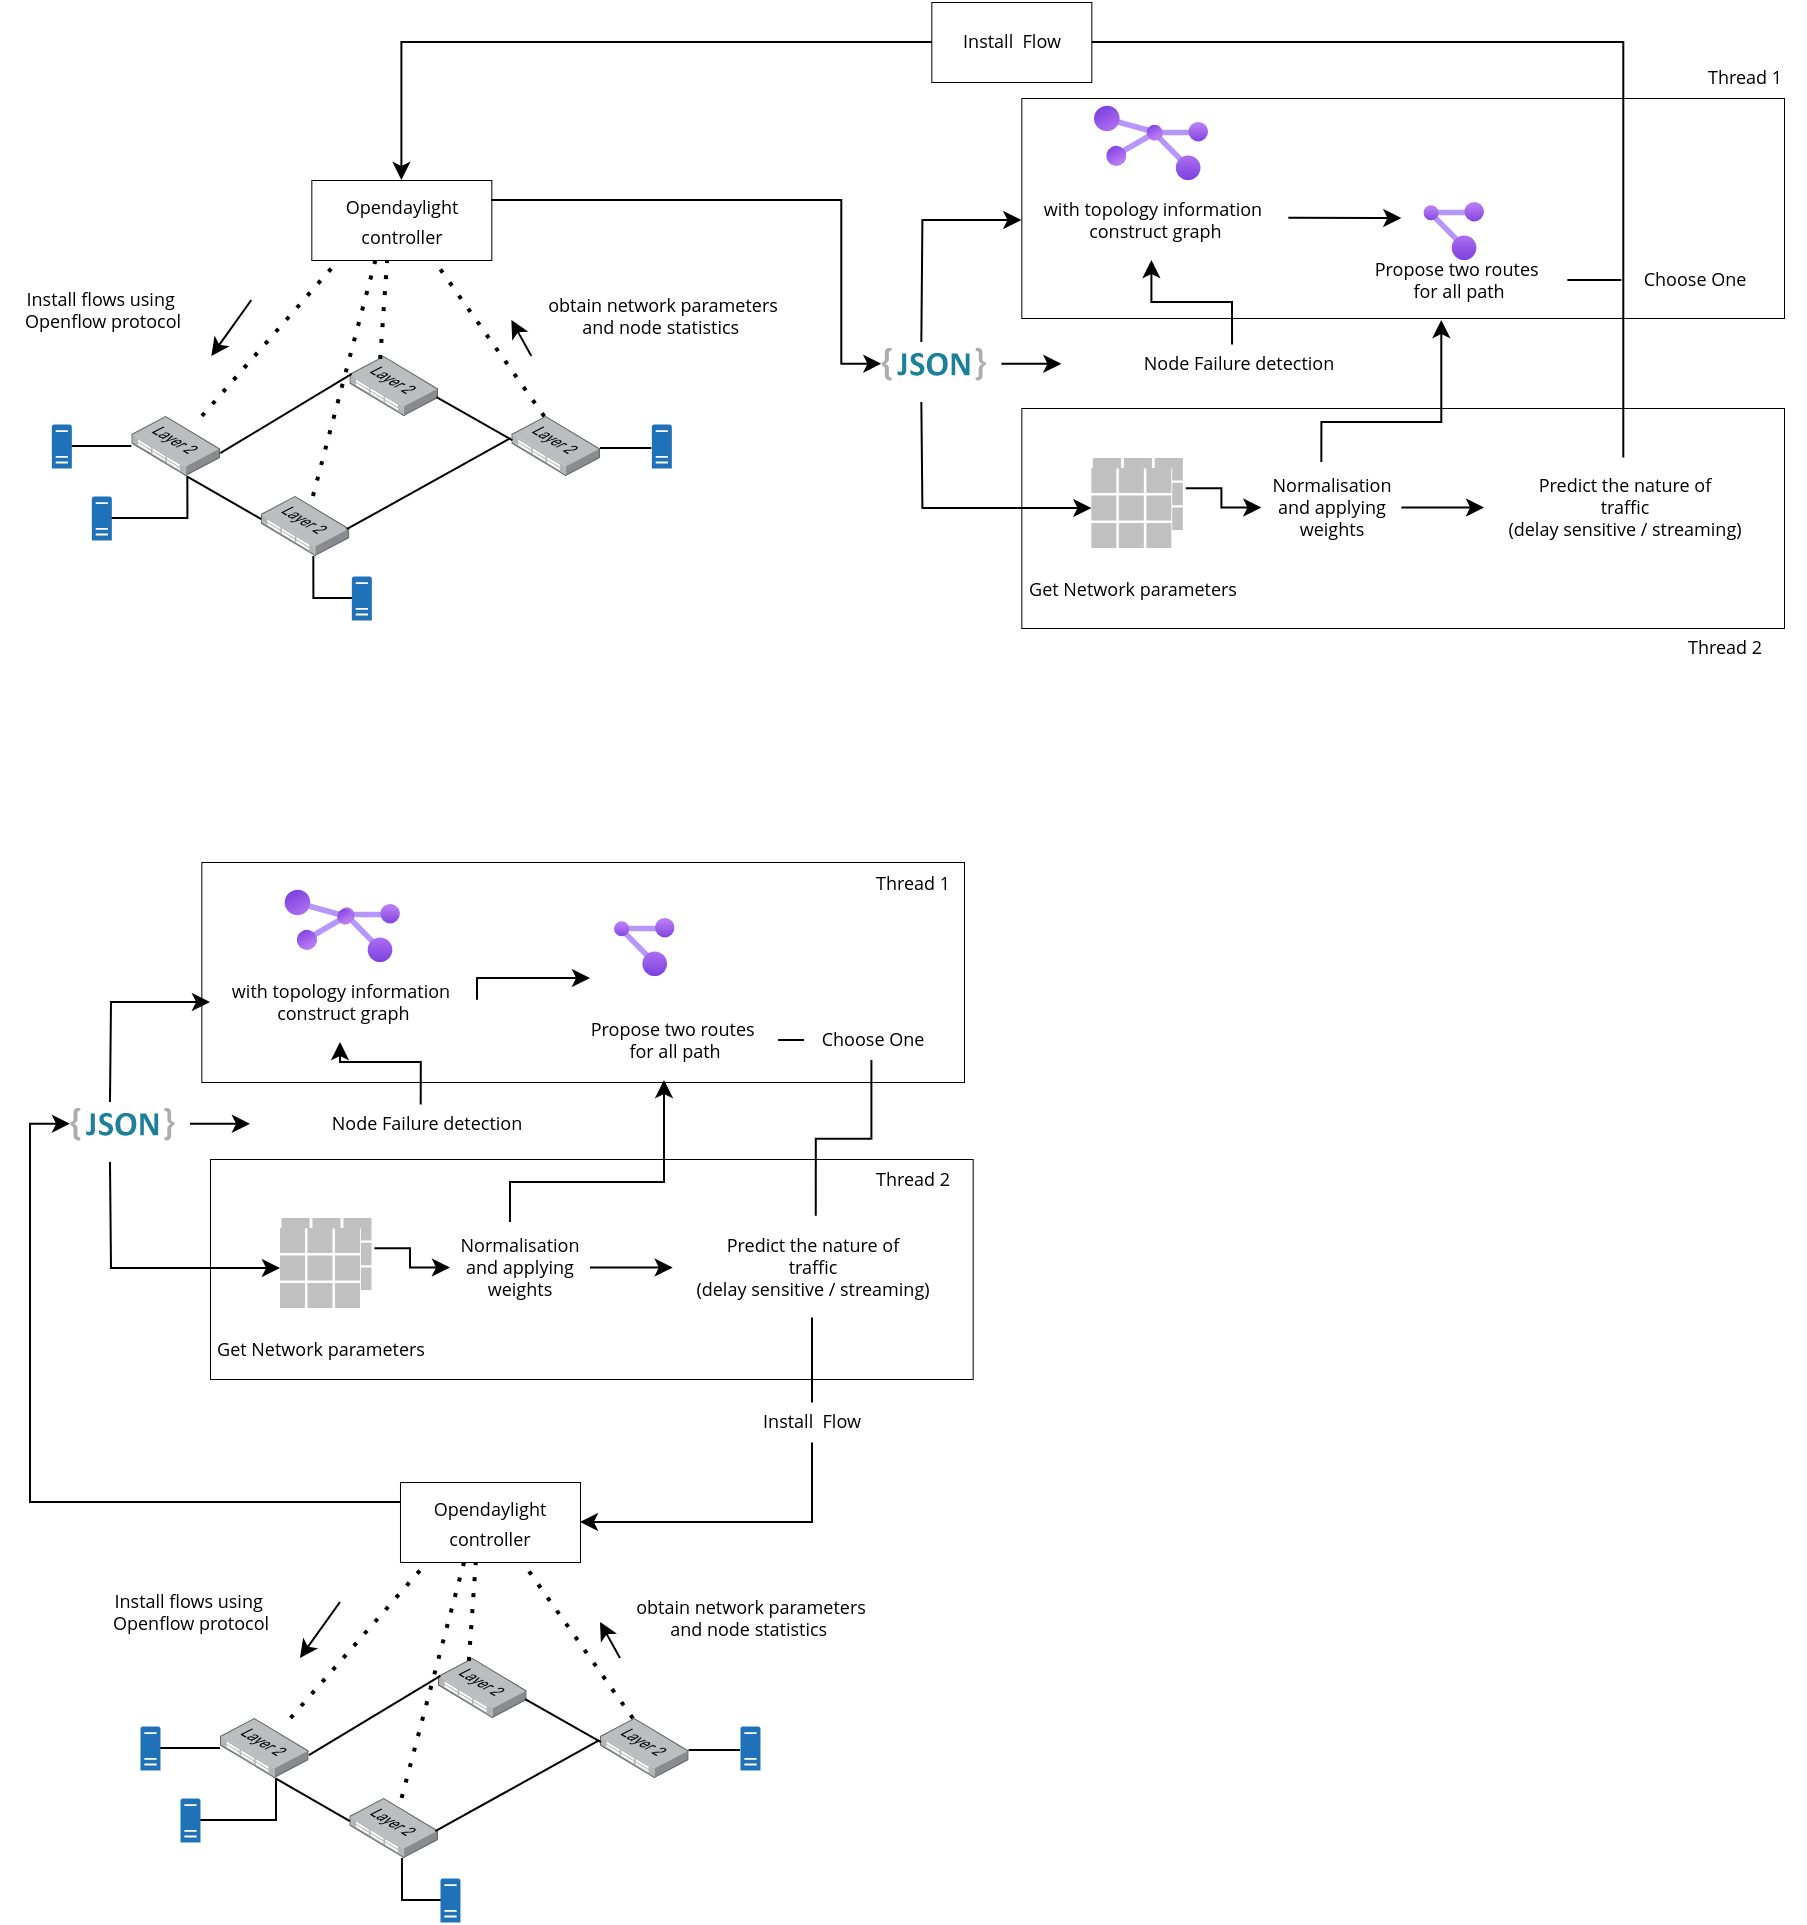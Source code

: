 <mxfile version="20.3.3" type="device"><diagram id="fnuOspvjq258Jy6ozRrI" name="Page-1"><mxGraphModel dx="1301" dy="752" grid="1" gridSize="10" guides="1" tooltips="1" connect="1" arrows="1" fold="1" page="1" pageScale="1" pageWidth="827" pageHeight="1169" math="0" shadow="0"><root><mxCell id="0"/><mxCell id="1" parent="0"/><mxCell id="ks6HToKKnFCB2hVX8qRb-148" value="" style="rounded=0;whiteSpace=wrap;html=1;strokeWidth=0.5;fontFamily=Open Sans;fontSource=https%3A%2F%2Ffonts.googleapis.com%2Fcss%3Ffamily%3DOpen%2BSans;fontSize=9;fillColor=default;" vertex="1" parent="1"><mxGeometry x="272.99" y="718.5" width="381.33" height="110" as="geometry"/></mxCell><mxCell id="ks6HToKKnFCB2hVX8qRb-149" value="" style="rounded=0;whiteSpace=wrap;html=1;strokeWidth=0.5;fontFamily=Open Sans;fontSource=https%3A%2F%2Ffonts.googleapis.com%2Fcss%3Ffamily%3DOpen%2BSans;fontSize=9;fillColor=default;" vertex="1" parent="1"><mxGeometry x="268.67" y="570" width="381.33" height="110" as="geometry"/></mxCell><mxCell id="ks6HToKKnFCB2hVX8qRb-150" value="Thread 1" style="text;html=1;resizable=0;autosize=1;align=center;verticalAlign=middle;points=[];fillColor=none;strokeColor=none;rounded=0;strokeWidth=0.5;fontFamily=Open Sans;fontSource=https%3A%2F%2Ffonts.googleapis.com%2Fcss%3Ffamily%3DOpen%2BSans;fontSize=9;" vertex="1" parent="1"><mxGeometry x="594.32" y="571" width="60" height="20" as="geometry"/></mxCell><mxCell id="ks6HToKKnFCB2hVX8qRb-151" value="Thread 2" style="text;html=1;resizable=0;autosize=1;align=center;verticalAlign=middle;points=[];fillColor=none;strokeColor=none;rounded=0;strokeWidth=0.5;fontFamily=Open Sans;fontSource=https%3A%2F%2Ffonts.googleapis.com%2Fcss%3Ffamily%3DOpen%2BSans;fontSize=9;" vertex="1" parent="1"><mxGeometry x="594.32" y="718.5" width="60" height="20" as="geometry"/></mxCell><mxCell id="ks6HToKKnFCB2hVX8qRb-145" value="" style="rounded=0;whiteSpace=wrap;html=1;strokeWidth=0.5;fontFamily=Open Sans;fontSource=https%3A%2F%2Ffonts.googleapis.com%2Fcss%3Ffamily%3DOpen%2BSans;fontSize=9;fillColor=default;" vertex="1" parent="1"><mxGeometry x="678.67" y="343" width="381.33" height="110" as="geometry"/></mxCell><mxCell id="ks6HToKKnFCB2hVX8qRb-144" value="" style="rounded=0;whiteSpace=wrap;html=1;strokeWidth=0.5;fontFamily=Open Sans;fontSource=https%3A%2F%2Ffonts.googleapis.com%2Fcss%3Ffamily%3DOpen%2BSans;fontSize=9;fillColor=default;" vertex="1" parent="1"><mxGeometry x="678.67" y="188" width="381.33" height="110" as="geometry"/></mxCell><mxCell id="ks6HToKKnFCB2hVX8qRb-47" style="edgeStyle=orthogonalEdgeStyle;rounded=0;orthogonalLoop=1;jettySize=auto;html=1;fontFamily=Open Sans;fontSource=https%3A%2F%2Ffonts.googleapis.com%2Fcss%3Ffamily%3DOpen%2BSans;fontSize=9;endArrow=none;endFill=0;startArrow=classic;startFill=1;entryX=1.032;entryY=0.419;entryDx=0;entryDy=0;entryPerimeter=0;" edge="1" parent="1" source="ks6HToKKnFCB2hVX8qRb-33" target="ks6HToKKnFCB2hVX8qRb-44"><mxGeometry relative="1" as="geometry"><mxPoint x="825.47" y="352.5" as="sourcePoint"/><mxPoint x="765.47" y="382.5" as="targetPoint"/></mxGeometry></mxCell><mxCell id="ks6HToKKnFCB2hVX8qRb-44" value="" style="html=1;verticalLabelPosition=bottom;labelBackgroundColor=#ffffff;verticalAlign=top;shadow=0;dashed=0;strokeWidth=1;shape=mxgraph.ios7ui.iconGrid;fillColor=#c0c0c0;gridSize=3,3;fontFamily=Open Sans;fontSource=https%3A%2F%2Ffonts.googleapis.com%2Fcss%3Ffamily%3DOpen%2BSans;fontSize=9;" vertex="1" parent="1"><mxGeometry x="714.43" y="368" width="45.01" height="36" as="geometry"/></mxCell><mxCell id="ks6HToKKnFCB2hVX8qRb-45" value="" style="rounded=0;whiteSpace=wrap;html=1;strokeWidth=0.5;fontFamily=Open Sans;fontSource=https%3A%2F%2Ffonts.googleapis.com%2Fcss%3Ffamily%3DOpen%2BSans;fontSize=9;fillColor=default;strokeColor=none;" vertex="1" parent="1"><mxGeometry x="713.67" y="373" width="40.2" height="41" as="geometry"/></mxCell><mxCell id="ks6HToKKnFCB2hVX8qRb-1" value="" style="points=[];aspect=fixed;html=1;align=center;shadow=0;dashed=0;image;image=img/lib/allied_telesis/switch/Switch_48_port_L2.svg;" vertex="1" parent="1"><mxGeometry x="233.67" y="347" width="44.32" height="30" as="geometry"/></mxCell><mxCell id="ks6HToKKnFCB2hVX8qRb-2" value="" style="points=[];aspect=fixed;html=1;align=center;shadow=0;dashed=0;image;image=img/lib/allied_telesis/switch/Switch_48_port_L2.svg;" vertex="1" parent="1"><mxGeometry x="298.35" y="387" width="44.32" height="30" as="geometry"/></mxCell><mxCell id="ks6HToKKnFCB2hVX8qRb-3" value="" style="points=[];aspect=fixed;html=1;align=center;shadow=0;dashed=0;image;image=img/lib/allied_telesis/switch/Switch_48_port_L2.svg;" vertex="1" parent="1"><mxGeometry x="423.67" y="347" width="44.32" height="30" as="geometry"/></mxCell><mxCell id="ks6HToKKnFCB2hVX8qRb-4" value="" style="points=[];aspect=fixed;html=1;align=center;shadow=0;dashed=0;image;image=img/lib/allied_telesis/switch/Switch_48_port_L2.svg;" vertex="1" parent="1"><mxGeometry x="342.67" y="317" width="44.32" height="30" as="geometry"/></mxCell><mxCell id="ks6HToKKnFCB2hVX8qRb-6" value="" style="endArrow=none;html=1;rounded=0;exitX=0.627;exitY=1.006;exitDx=0;exitDy=0;exitPerimeter=0;entryX=0.006;entryY=0.385;entryDx=0;entryDy=0;entryPerimeter=0;" edge="1" parent="1" source="ks6HToKKnFCB2hVX8qRb-1" target="ks6HToKKnFCB2hVX8qRb-2"><mxGeometry width="50" height="50" relative="1" as="geometry"><mxPoint x="343.67" y="367" as="sourcePoint"/><mxPoint x="393.67" y="317" as="targetPoint"/></mxGeometry></mxCell><mxCell id="ks6HToKKnFCB2hVX8qRb-7" value="" style="endArrow=none;html=1;rounded=0;exitX=0.97;exitY=0.554;exitDx=0;exitDy=0;exitPerimeter=0;entryX=-0.007;entryY=0.368;entryDx=0;entryDy=0;entryPerimeter=0;" edge="1" parent="1" source="ks6HToKKnFCB2hVX8qRb-2" target="ks6HToKKnFCB2hVX8qRb-3"><mxGeometry width="50" height="50" relative="1" as="geometry"><mxPoint x="263.67" y="377" as="sourcePoint"/><mxPoint x="313.67" y="327" as="targetPoint"/></mxGeometry></mxCell><mxCell id="ks6HToKKnFCB2hVX8qRb-8" value="" style="endArrow=none;html=1;rounded=0;exitX=1.003;exitY=0.62;exitDx=0;exitDy=0;exitPerimeter=0;entryX=0.027;entryY=0.298;entryDx=0;entryDy=0;entryPerimeter=0;" edge="1" parent="1" source="ks6HToKKnFCB2hVX8qRb-1" target="ks6HToKKnFCB2hVX8qRb-4"><mxGeometry width="50" height="50" relative="1" as="geometry"><mxPoint x="263.67" y="377" as="sourcePoint"/><mxPoint x="313.67" y="327" as="targetPoint"/></mxGeometry></mxCell><mxCell id="ks6HToKKnFCB2hVX8qRb-9" value="" style="endArrow=none;html=1;rounded=0;exitX=0.983;exitY=0.687;exitDx=0;exitDy=0;exitPerimeter=0;entryX=0.011;entryY=0.404;entryDx=0;entryDy=0;entryPerimeter=0;" edge="1" parent="1" source="ks6HToKKnFCB2hVX8qRb-4" target="ks6HToKKnFCB2hVX8qRb-3"><mxGeometry width="50" height="50" relative="1" as="geometry"><mxPoint x="223.67" y="377" as="sourcePoint"/><mxPoint x="273.67" y="327" as="targetPoint"/></mxGeometry></mxCell><mxCell id="ks6HToKKnFCB2hVX8qRb-10" value="" style="endArrow=none;dashed=1;html=1;dashPattern=1 3;strokeWidth=2;rounded=0;" edge="1" parent="1" source="ks6HToKKnFCB2hVX8qRb-1"><mxGeometry width="50" height="50" relative="1" as="geometry"><mxPoint x="163.67" y="269" as="sourcePoint"/><mxPoint x="363.67" y="239" as="targetPoint"/></mxGeometry></mxCell><mxCell id="ks6HToKKnFCB2hVX8qRb-11" value="" style="endArrow=none;dashed=1;html=1;dashPattern=1 3;strokeWidth=2;rounded=0;" edge="1" parent="1" source="ks6HToKKnFCB2hVX8qRb-2"><mxGeometry width="50" height="50" relative="1" as="geometry"><mxPoint x="163.67" y="269" as="sourcePoint"/><mxPoint x="363.67" y="239" as="targetPoint"/></mxGeometry></mxCell><mxCell id="ks6HToKKnFCB2hVX8qRb-12" value="" style="endArrow=none;dashed=1;html=1;dashPattern=1 3;strokeWidth=2;rounded=0;exitX=0.348;exitY=0.049;exitDx=0;exitDy=0;exitPerimeter=0;" edge="1" parent="1" source="ks6HToKKnFCB2hVX8qRb-4"><mxGeometry width="50" height="50" relative="1" as="geometry"><mxPoint x="163.67" y="269" as="sourcePoint"/><mxPoint x="363.67" y="239" as="targetPoint"/></mxGeometry></mxCell><mxCell id="ks6HToKKnFCB2hVX8qRb-13" value="" style="endArrow=none;dashed=1;html=1;dashPattern=1 3;strokeWidth=2;rounded=0;exitX=0.372;exitY=0.007;exitDx=0;exitDy=0;exitPerimeter=0;" edge="1" parent="1" source="ks6HToKKnFCB2hVX8qRb-3"><mxGeometry width="50" height="50" relative="1" as="geometry"><mxPoint x="163.67" y="269" as="sourcePoint"/><mxPoint x="363.67" y="239" as="targetPoint"/></mxGeometry></mxCell><mxCell id="ks6HToKKnFCB2hVX8qRb-79" style="edgeStyle=orthogonalEdgeStyle;rounded=0;orthogonalLoop=1;jettySize=auto;html=1;fontFamily=Open Sans;fontSource=https%3A%2F%2Ffonts.googleapis.com%2Fcss%3Ffamily%3DOpen%2BSans;fontSize=9;startArrow=classic;startFill=1;endArrow=none;endFill=0;" edge="1" parent="1" source="ks6HToKKnFCB2hVX8qRb-15" target="ks6HToKKnFCB2hVX8qRb-63"><mxGeometry relative="1" as="geometry"><Array as="points"><mxPoint x="368.67" y="160"/><mxPoint x="979.67" y="160"/></Array></mxGeometry></mxCell><mxCell id="ks6HToKKnFCB2hVX8qRb-15" value="&lt;font style=&quot;font-size: 9px;&quot; data-font-src=&quot;https://fonts.googleapis.com/css?family=Open+Sans&quot; face=&quot;Open Sans&quot;&gt;Opendaylight controller&lt;/font&gt;" style="rounded=0;whiteSpace=wrap;html=1;strokeWidth=0.5;" vertex="1" parent="1"><mxGeometry x="323.67" y="229" width="90" height="40" as="geometry"/></mxCell><mxCell id="ks6HToKKnFCB2hVX8qRb-16" value="" style="endArrow=classic;html=1;rounded=0;fontFamily=Open Sans;fontSource=https%3A%2F%2Ffonts.googleapis.com%2Fcss%3Ffamily%3DOpen%2BSans;fontSize=9;" edge="1" parent="1"><mxGeometry width="50" height="50" relative="1" as="geometry"><mxPoint x="293.67" y="289" as="sourcePoint"/><mxPoint x="273.67" y="317" as="targetPoint"/></mxGeometry></mxCell><mxCell id="ks6HToKKnFCB2hVX8qRb-23" style="edgeStyle=orthogonalEdgeStyle;rounded=0;orthogonalLoop=1;jettySize=auto;html=1;fontFamily=Open Sans;fontSource=https%3A%2F%2Ffonts.googleapis.com%2Fcss%3Ffamily%3DOpen%2BSans;fontSize=9;endArrow=none;endFill=0;" edge="1" parent="1" source="ks6HToKKnFCB2hVX8qRb-19" target="ks6HToKKnFCB2hVX8qRb-1"><mxGeometry relative="1" as="geometry"/></mxCell><mxCell id="ks6HToKKnFCB2hVX8qRb-19" value="" style="sketch=0;pointerEvents=1;shadow=0;dashed=0;html=1;strokeColor=none;labelPosition=center;verticalLabelPosition=bottom;verticalAlign=top;outlineConnect=0;align=center;shape=mxgraph.office.servers.physical_host;fillColor=#2072B8;strokeWidth=0.5;fontFamily=Open Sans;fontSource=https%3A%2F%2Ffonts.googleapis.com%2Fcss%3Ffamily%3DOpen%2BSans;fontSize=9;" vertex="1" parent="1"><mxGeometry x="193.67" y="351" width="10" height="22" as="geometry"/></mxCell><mxCell id="ks6HToKKnFCB2hVX8qRb-24" style="edgeStyle=orthogonalEdgeStyle;rounded=0;orthogonalLoop=1;jettySize=auto;html=1;fontFamily=Open Sans;fontSource=https%3A%2F%2Ffonts.googleapis.com%2Fcss%3Ffamily%3DOpen%2BSans;fontSize=9;endArrow=none;endFill=0;" edge="1" parent="1"><mxGeometry relative="1" as="geometry"><mxPoint x="221.67" y="398" as="sourcePoint"/><mxPoint x="261.67" y="377" as="targetPoint"/><Array as="points"><mxPoint x="261.67" y="398"/></Array></mxGeometry></mxCell><mxCell id="ks6HToKKnFCB2hVX8qRb-20" value="" style="sketch=0;pointerEvents=1;shadow=0;dashed=0;html=1;strokeColor=none;labelPosition=center;verticalLabelPosition=bottom;verticalAlign=top;outlineConnect=0;align=center;shape=mxgraph.office.servers.physical_host;fillColor=#2072B8;strokeWidth=0.5;fontFamily=Open Sans;fontSource=https%3A%2F%2Ffonts.googleapis.com%2Fcss%3Ffamily%3DOpen%2BSans;fontSize=9;" vertex="1" parent="1"><mxGeometry x="213.67" y="387" width="10" height="22" as="geometry"/></mxCell><mxCell id="ks6HToKKnFCB2hVX8qRb-26" style="edgeStyle=orthogonalEdgeStyle;rounded=0;orthogonalLoop=1;jettySize=auto;html=1;entryX=0.571;entryY=1;entryDx=0;entryDy=0;entryPerimeter=0;fontFamily=Open Sans;fontSource=https%3A%2F%2Ffonts.googleapis.com%2Fcss%3Ffamily%3DOpen%2BSans;fontSize=9;endArrow=none;endFill=0;" edge="1" parent="1"><mxGeometry relative="1" as="geometry"><mxPoint x="344.67" y="438" as="sourcePoint"/><mxPoint x="324.657" y="417" as="targetPoint"/></mxGeometry></mxCell><mxCell id="ks6HToKKnFCB2hVX8qRb-21" value="" style="sketch=0;pointerEvents=1;shadow=0;dashed=0;html=1;strokeColor=none;labelPosition=center;verticalLabelPosition=bottom;verticalAlign=top;outlineConnect=0;align=center;shape=mxgraph.office.servers.physical_host;fillColor=#2072B8;strokeWidth=0.5;fontFamily=Open Sans;fontSource=https%3A%2F%2Ffonts.googleapis.com%2Fcss%3Ffamily%3DOpen%2BSans;fontSize=9;" vertex="1" parent="1"><mxGeometry x="343.67" y="427" width="10" height="22" as="geometry"/></mxCell><mxCell id="ks6HToKKnFCB2hVX8qRb-27" style="edgeStyle=orthogonalEdgeStyle;rounded=0;orthogonalLoop=1;jettySize=auto;html=1;fontFamily=Open Sans;fontSource=https%3A%2F%2Ffonts.googleapis.com%2Fcss%3Ffamily%3DOpen%2BSans;fontSize=9;endArrow=none;endFill=0;" edge="1" parent="1"><mxGeometry relative="1" as="geometry"><mxPoint x="493.67" y="363.0" as="sourcePoint"/><mxPoint x="467.99" y="363.0" as="targetPoint"/></mxGeometry></mxCell><mxCell id="ks6HToKKnFCB2hVX8qRb-22" value="" style="sketch=0;pointerEvents=1;shadow=0;dashed=0;html=1;strokeColor=none;labelPosition=center;verticalLabelPosition=bottom;verticalAlign=top;outlineConnect=0;align=center;shape=mxgraph.office.servers.physical_host;fillColor=#2072B8;strokeWidth=0.5;fontFamily=Open Sans;fontSource=https%3A%2F%2Ffonts.googleapis.com%2Fcss%3Ffamily%3DOpen%2BSans;fontSize=9;" vertex="1" parent="1"><mxGeometry x="493.67" y="351" width="10" height="22" as="geometry"/></mxCell><mxCell id="ks6HToKKnFCB2hVX8qRb-28" value="Install flows using&amp;nbsp;&lt;br&gt;Openflow protocol" style="text;html=1;resizable=0;autosize=1;align=center;verticalAlign=middle;points=[];fillColor=none;strokeColor=none;rounded=0;strokeWidth=0.5;fontFamily=Open Sans;fontSource=https%3A%2F%2Ffonts.googleapis.com%2Fcss%3Ffamily%3DOpen%2BSans;fontSize=9;" vertex="1" parent="1"><mxGeometry x="168.67" y="273.5" width="100" height="40" as="geometry"/></mxCell><mxCell id="ks6HToKKnFCB2hVX8qRb-30" value="" style="endArrow=classic;html=1;rounded=0;fontFamily=Open Sans;fontSource=https%3A%2F%2Ffonts.googleapis.com%2Fcss%3Ffamily%3DOpen%2BSans;fontSize=9;entryX=0;entryY=0.55;entryDx=0;entryDy=0;entryPerimeter=0;" edge="1" parent="1"><mxGeometry width="50" height="50" relative="1" as="geometry"><mxPoint x="433.67" y="317" as="sourcePoint"/><mxPoint x="423.67" y="299" as="targetPoint"/></mxGeometry></mxCell><mxCell id="ks6HToKKnFCB2hVX8qRb-31" value="obtain network parameters &lt;br&gt;and node statistics&amp;nbsp;" style="text;html=1;resizable=0;autosize=1;align=center;verticalAlign=middle;points=[];fillColor=none;strokeColor=none;rounded=0;strokeWidth=0.5;fontFamily=Open Sans;fontSource=https%3A%2F%2Ffonts.googleapis.com%2Fcss%3Ffamily%3DOpen%2BSans;fontSize=9;" vertex="1" parent="1"><mxGeometry x="428.67" y="277" width="140" height="40" as="geometry"/></mxCell><mxCell id="ks6HToKKnFCB2hVX8qRb-33" value="Normalisation and applying weights" style="rounded=0;whiteSpace=wrap;html=1;strokeWidth=0.5;fontFamily=Open Sans;fontSource=https%3A%2F%2Ffonts.googleapis.com%2Fcss%3Ffamily%3DOpen%2BSans;fontSize=9;strokeColor=none;" vertex="1" parent="1"><mxGeometry x="798.67" y="383" width="70" height="19.5" as="geometry"/></mxCell><mxCell id="ks6HToKKnFCB2hVX8qRb-81" style="edgeStyle=orthogonalEdgeStyle;rounded=0;orthogonalLoop=1;jettySize=auto;html=1;entryX=1;entryY=0.25;entryDx=0;entryDy=0;fontFamily=Open Sans;fontSource=https%3A%2F%2Ffonts.googleapis.com%2Fcss%3Ffamily%3DOpen%2BSans;fontSize=9;startArrow=classic;startFill=1;endArrow=none;endFill=0;" edge="1" parent="1" source="ks6HToKKnFCB2hVX8qRb-34" target="ks6HToKKnFCB2hVX8qRb-15"><mxGeometry relative="1" as="geometry"><Array as="points"><mxPoint x="588.67" y="321"/><mxPoint x="588.67" y="239"/></Array></mxGeometry></mxCell><mxCell id="ks6HToKKnFCB2hVX8qRb-34" value="" style="dashed=0;outlineConnect=0;html=1;align=center;labelPosition=center;verticalLabelPosition=bottom;verticalAlign=top;shape=mxgraph.weblogos.json_2;strokeWidth=0.5;fontFamily=Open Sans;fontSource=https%3A%2F%2Ffonts.googleapis.com%2Fcss%3Ffamily%3DOpen%2BSans;fontSize=9;" vertex="1" parent="1"><mxGeometry x="608.67" y="312.7" width="52" height="16.3" as="geometry"/></mxCell><mxCell id="ks6HToKKnFCB2hVX8qRb-41" value="" style="aspect=fixed;html=1;points=[];align=center;image;fontSize=12;image=img/lib/azure2/management_governance/Resource_Graph_Explorer.svg;strokeWidth=0.5;fontFamily=Open Sans;fontSource=https%3A%2F%2Ffonts.googleapis.com%2Fcss%3Ffamily%3DOpen%2BSans;" vertex="1" parent="1"><mxGeometry x="741.69" y="200" width="30.36" height="29" as="geometry"/></mxCell><mxCell id="ks6HToKKnFCB2hVX8qRb-56" style="edgeStyle=orthogonalEdgeStyle;rounded=0;orthogonalLoop=1;jettySize=auto;html=1;fontFamily=Open Sans;fontSource=https%3A%2F%2Ffonts.googleapis.com%2Fcss%3Ffamily%3DOpen%2BSans;fontSize=9;startArrow=classic;startFill=1;endArrow=none;endFill=0;" edge="1" parent="1" source="ks6HToKKnFCB2hVX8qRb-42"><mxGeometry relative="1" as="geometry"><mxPoint x="628.67" y="310" as="targetPoint"/></mxGeometry></mxCell><mxCell id="ks6HToKKnFCB2hVX8qRb-42" value="&lt;span style=&quot;&quot;&gt;with topology information&lt;br&gt;&amp;nbsp;construct graph&lt;/span&gt;" style="text;html=1;resizable=0;autosize=1;align=center;verticalAlign=middle;points=[];fillColor=none;strokeColor=none;rounded=0;strokeWidth=0.5;fontFamily=Open Sans;fontSource=https%3A%2F%2Ffonts.googleapis.com%2Fcss%3Ffamily%3DOpen%2BSans;fontSize=9;" vertex="1" parent="1"><mxGeometry x="678.67" y="229" width="130" height="40" as="geometry"/></mxCell><mxCell id="ks6HToKKnFCB2hVX8qRb-59" style="edgeStyle=orthogonalEdgeStyle;rounded=0;orthogonalLoop=1;jettySize=auto;html=1;fontFamily=Open Sans;fontSource=https%3A%2F%2Ffonts.googleapis.com%2Fcss%3Ffamily%3DOpen%2BSans;fontSize=9;startArrow=classic;startFill=1;endArrow=none;endFill=0;" edge="1" parent="1" source="ks6HToKKnFCB2hVX8qRb-43"><mxGeometry relative="1" as="geometry"><mxPoint x="628.67" y="340" as="targetPoint"/></mxGeometry></mxCell><mxCell id="ks6HToKKnFCB2hVX8qRb-43" value="" style="html=1;verticalLabelPosition=bottom;labelBackgroundColor=#ffffff;verticalAlign=top;shadow=0;dashed=0;strokeWidth=1;shape=mxgraph.ios7ui.iconGrid;fillColor=#c0c0c0;gridSize=3,3;fontFamily=Open Sans;fontSource=https%3A%2F%2Ffonts.googleapis.com%2Fcss%3Ffamily%3DOpen%2BSans;fontSize=9;" vertex="1" parent="1"><mxGeometry x="713.67" y="373" width="40" height="40" as="geometry"/></mxCell><mxCell id="ks6HToKKnFCB2hVX8qRb-46" value="Get Network parameters" style="text;html=1;resizable=0;autosize=1;align=center;verticalAlign=middle;points=[];fillColor=none;strokeColor=none;rounded=0;strokeWidth=0.5;fontFamily=Open Sans;fontSource=https%3A%2F%2Ffonts.googleapis.com%2Fcss%3Ffamily%3DOpen%2BSans;fontSize=9;" vertex="1" parent="1"><mxGeometry x="668.67" y="424" width="130" height="20" as="geometry"/></mxCell><mxCell id="ks6HToKKnFCB2hVX8qRb-58" style="edgeStyle=orthogonalEdgeStyle;rounded=0;orthogonalLoop=1;jettySize=auto;html=1;fontFamily=Open Sans;fontSource=https%3A%2F%2Ffonts.googleapis.com%2Fcss%3Ffamily%3DOpen%2BSans;fontSize=9;startArrow=classic;startFill=1;endArrow=none;endFill=0;" edge="1" parent="1" source="ks6HToKKnFCB2hVX8qRb-49"><mxGeometry relative="1" as="geometry"><mxPoint x="668.67" y="320.85" as="targetPoint"/></mxGeometry></mxCell><mxCell id="ks6HToKKnFCB2hVX8qRb-49" value="" style="shape=image;html=1;verticalAlign=top;verticalLabelPosition=bottom;labelBackgroundColor=#ffffff;imageAspect=0;aspect=fixed;image=https://cdn1.iconfinder.com/data/icons/frecons-one/64/cancel_cancelled_fail_failed_failure-128.png;strokeWidth=0.5;fontFamily=Open Sans;fontSource=https%3A%2F%2Ffonts.googleapis.com%2Fcss%3Ffamily%3DOpen%2BSans;fontSize=9;fillColor=default;" vertex="1" parent="1"><mxGeometry x="698.67" y="306.85" width="28" height="28" as="geometry"/></mxCell><mxCell id="ks6HToKKnFCB2hVX8qRb-54" style="edgeStyle=orthogonalEdgeStyle;rounded=0;orthogonalLoop=1;jettySize=auto;html=1;entryX=0.478;entryY=0.023;entryDx=0;entryDy=0;entryPerimeter=0;fontFamily=Open Sans;fontSource=https%3A%2F%2Ffonts.googleapis.com%2Fcss%3Ffamily%3DOpen%2BSans;fontSize=9;startArrow=classic;startFill=1;endArrow=none;endFill=0;" edge="1" parent="1" source="ks6HToKKnFCB2hVX8qRb-42" target="ks6HToKKnFCB2hVX8qRb-51"><mxGeometry relative="1" as="geometry"/></mxCell><mxCell id="ks6HToKKnFCB2hVX8qRb-51" value="Node Failure detection" style="text;html=1;resizable=0;autosize=1;align=center;verticalAlign=middle;points=[];fillColor=none;strokeColor=none;rounded=0;strokeWidth=0.5;fontFamily=Open Sans;fontSource=https%3A%2F%2Ffonts.googleapis.com%2Fcss%3Ffamily%3DOpen%2BSans;fontSize=9;" vertex="1" parent="1"><mxGeometry x="726.67" y="310.85" width="120" height="20" as="geometry"/></mxCell><mxCell id="ks6HToKKnFCB2hVX8qRb-66" style="edgeStyle=orthogonalEdgeStyle;rounded=0;orthogonalLoop=1;jettySize=auto;html=1;entryX=1;entryY=0.5;entryDx=0;entryDy=0;fontFamily=Open Sans;fontSource=https%3A%2F%2Ffonts.googleapis.com%2Fcss%3Ffamily%3DOpen%2BSans;fontSize=9;startArrow=classic;startFill=1;endArrow=none;endFill=0;" edge="1" parent="1" source="ks6HToKKnFCB2hVX8qRb-63" target="ks6HToKKnFCB2hVX8qRb-33"><mxGeometry relative="1" as="geometry"/></mxCell><mxCell id="ks6HToKKnFCB2hVX8qRb-63" value="Predict the nature of &lt;br&gt;traffic&lt;br&gt;(delay sensitive / streaming)" style="text;html=1;resizable=0;autosize=1;align=center;verticalAlign=middle;points=[];fillColor=none;strokeColor=none;rounded=0;strokeWidth=0.5;fontFamily=Open Sans;fontSource=https%3A%2F%2Ffonts.googleapis.com%2Fcss%3Ffamily%3DOpen%2BSans;fontSize=9;" vertex="1" parent="1"><mxGeometry x="910.03" y="367.75" width="140" height="50" as="geometry"/></mxCell><mxCell id="ks6HToKKnFCB2hVX8qRb-68" value="" style="aspect=fixed;html=1;points=[];align=center;image;fontSize=12;image=img/lib/azure2/management_governance/Resource_Graph_Explorer.svg;strokeWidth=0.5;fontFamily=Open Sans;fontSource=https%3A%2F%2Ffonts.googleapis.com%2Fcss%3Ffamily%3DOpen%2BSans;fillColor=default;rotation=-210;" vertex="1" parent="1"><mxGeometry x="714.67" y="188" width="31.41" height="30" as="geometry"/></mxCell><mxCell id="ks6HToKKnFCB2hVX8qRb-75" style="edgeStyle=orthogonalEdgeStyle;rounded=0;orthogonalLoop=1;jettySize=auto;html=1;entryX=1.027;entryY=0.473;entryDx=0;entryDy=0;entryPerimeter=0;fontFamily=Open Sans;fontSource=https%3A%2F%2Ffonts.googleapis.com%2Fcss%3Ffamily%3DOpen%2BSans;fontSize=9;startArrow=classic;startFill=1;endArrow=none;endFill=0;" edge="1" parent="1" target="ks6HToKKnFCB2hVX8qRb-42"><mxGeometry relative="1" as="geometry"><mxPoint x="868.67" y="248" as="sourcePoint"/><Array as="points"><mxPoint x="858.67" y="248"/><mxPoint x="858.67" y="248"/></Array></mxGeometry></mxCell><mxCell id="ks6HToKKnFCB2hVX8qRb-70" value="" style="aspect=fixed;html=1;points=[];align=center;image;fontSize=12;image=img/lib/azure2/management_governance/Resource_Graph_Explorer.svg;strokeWidth=0.5;fontFamily=Open Sans;fontSource=https%3A%2F%2Ffonts.googleapis.com%2Fcss%3Ffamily%3DOpen%2BSans;" vertex="1" parent="1"><mxGeometry x="879.67" y="240" width="30.36" height="29" as="geometry"/></mxCell><mxCell id="ks6HToKKnFCB2hVX8qRb-73" style="edgeStyle=orthogonalEdgeStyle;rounded=0;orthogonalLoop=1;jettySize=auto;html=1;fontFamily=Open Sans;fontSource=https%3A%2F%2Ffonts.googleapis.com%2Fcss%3Ffamily%3DOpen%2BSans;fontSize=9;startArrow=classic;startFill=1;endArrow=none;endFill=0;" edge="1" parent="1" source="ks6HToKKnFCB2hVX8qRb-71"><mxGeometry relative="1" as="geometry"><mxPoint x="828.67" y="370" as="targetPoint"/><Array as="points"><mxPoint x="888.67" y="350"/><mxPoint x="828.67" y="350"/></Array></mxGeometry></mxCell><mxCell id="ks6HToKKnFCB2hVX8qRb-84" style="edgeStyle=orthogonalEdgeStyle;rounded=0;orthogonalLoop=1;jettySize=auto;html=1;fontFamily=Open Sans;fontSource=https%3A%2F%2Ffonts.googleapis.com%2Fcss%3Ffamily%3DOpen%2BSans;fontSize=9;startArrow=none;startFill=0;endArrow=none;endFill=0;" edge="1" parent="1" source="ks6HToKKnFCB2hVX8qRb-71"><mxGeometry relative="1" as="geometry"><mxPoint x="978.67" y="279" as="targetPoint"/></mxGeometry></mxCell><mxCell id="ks6HToKKnFCB2hVX8qRb-71" value="Propose two routes&amp;nbsp;&lt;br&gt;for all path" style="text;html=1;resizable=0;autosize=1;align=center;verticalAlign=middle;points=[];fillColor=none;strokeColor=none;rounded=0;strokeWidth=0.5;fontFamily=Open Sans;fontSource=https%3A%2F%2Ffonts.googleapis.com%2Fcss%3Ffamily%3DOpen%2BSans;fontSize=9;" vertex="1" parent="1"><mxGeometry x="841.67" y="259" width="110" height="40" as="geometry"/></mxCell><mxCell id="ks6HToKKnFCB2hVX8qRb-85" value="Choose One" style="text;html=1;resizable=0;autosize=1;align=center;verticalAlign=middle;points=[];fillColor=none;strokeColor=none;rounded=0;strokeWidth=0.5;fontFamily=Open Sans;fontSource=https%3A%2F%2Ffonts.googleapis.com%2Fcss%3Ffamily%3DOpen%2BSans;fontSize=9;" vertex="1" parent="1"><mxGeometry x="980.03" y="269" width="70" height="20" as="geometry"/></mxCell><mxCell id="ks6HToKKnFCB2hVX8qRb-86" value="Install&amp;nbsp; Flow" style="rounded=0;whiteSpace=wrap;html=1;strokeWidth=0.5;fontFamily=Open Sans;fontSource=https%3A%2F%2Ffonts.googleapis.com%2Fcss%3Ffamily%3DOpen%2BSans;fontSize=9;fillColor=default;" vertex="1" parent="1"><mxGeometry x="633.67" y="140" width="80" height="40" as="geometry"/></mxCell><mxCell id="ks6HToKKnFCB2hVX8qRb-90" style="edgeStyle=orthogonalEdgeStyle;rounded=0;orthogonalLoop=1;jettySize=auto;html=1;fontFamily=Open Sans;fontSource=https%3A%2F%2Ffonts.googleapis.com%2Fcss%3Ffamily%3DOpen%2BSans;fontSize=9;endArrow=none;endFill=0;startArrow=classic;startFill=1;entryX=1.032;entryY=0.419;entryDx=0;entryDy=0;entryPerimeter=0;" edge="1" parent="1" source="ks6HToKKnFCB2hVX8qRb-119" target="ks6HToKKnFCB2hVX8qRb-91"><mxGeometry relative="1" as="geometry"><mxPoint x="419.79" y="732.5" as="sourcePoint"/><mxPoint x="359.79" y="762.5" as="targetPoint"/></mxGeometry></mxCell><mxCell id="ks6HToKKnFCB2hVX8qRb-91" value="" style="html=1;verticalLabelPosition=bottom;labelBackgroundColor=#ffffff;verticalAlign=top;shadow=0;dashed=0;strokeWidth=1;shape=mxgraph.ios7ui.iconGrid;fillColor=#c0c0c0;gridSize=3,3;fontFamily=Open Sans;fontSource=https%3A%2F%2Ffonts.googleapis.com%2Fcss%3Ffamily%3DOpen%2BSans;fontSize=9;" vertex="1" parent="1"><mxGeometry x="308.75" y="748" width="45.01" height="36" as="geometry"/></mxCell><mxCell id="ks6HToKKnFCB2hVX8qRb-92" value="" style="rounded=0;whiteSpace=wrap;html=1;strokeWidth=0.5;fontFamily=Open Sans;fontSource=https%3A%2F%2Ffonts.googleapis.com%2Fcss%3Ffamily%3DOpen%2BSans;fontSize=9;fillColor=default;strokeColor=none;" vertex="1" parent="1"><mxGeometry x="307.99" y="753" width="40.2" height="41" as="geometry"/></mxCell><mxCell id="ks6HToKKnFCB2hVX8qRb-93" value="" style="points=[];aspect=fixed;html=1;align=center;shadow=0;dashed=0;image;image=img/lib/allied_telesis/switch/Switch_48_port_L2.svg;" vertex="1" parent="1"><mxGeometry x="277.99" y="998" width="44.32" height="30" as="geometry"/></mxCell><mxCell id="ks6HToKKnFCB2hVX8qRb-94" value="" style="points=[];aspect=fixed;html=1;align=center;shadow=0;dashed=0;image;image=img/lib/allied_telesis/switch/Switch_48_port_L2.svg;" vertex="1" parent="1"><mxGeometry x="342.67" y="1038" width="44.32" height="30" as="geometry"/></mxCell><mxCell id="ks6HToKKnFCB2hVX8qRb-95" value="" style="points=[];aspect=fixed;html=1;align=center;shadow=0;dashed=0;image;image=img/lib/allied_telesis/switch/Switch_48_port_L2.svg;" vertex="1" parent="1"><mxGeometry x="467.99" y="998" width="44.32" height="30" as="geometry"/></mxCell><mxCell id="ks6HToKKnFCB2hVX8qRb-96" value="" style="points=[];aspect=fixed;html=1;align=center;shadow=0;dashed=0;image;image=img/lib/allied_telesis/switch/Switch_48_port_L2.svg;" vertex="1" parent="1"><mxGeometry x="386.99" y="968" width="44.32" height="30" as="geometry"/></mxCell><mxCell id="ks6HToKKnFCB2hVX8qRb-97" value="" style="endArrow=none;html=1;rounded=0;exitX=0.627;exitY=1.006;exitDx=0;exitDy=0;exitPerimeter=0;entryX=0.006;entryY=0.385;entryDx=0;entryDy=0;entryPerimeter=0;" edge="1" parent="1" source="ks6HToKKnFCB2hVX8qRb-93" target="ks6HToKKnFCB2hVX8qRb-94"><mxGeometry width="50" height="50" relative="1" as="geometry"><mxPoint x="387.99" y="1018" as="sourcePoint"/><mxPoint x="437.99" y="968" as="targetPoint"/></mxGeometry></mxCell><mxCell id="ks6HToKKnFCB2hVX8qRb-98" value="" style="endArrow=none;html=1;rounded=0;exitX=0.97;exitY=0.554;exitDx=0;exitDy=0;exitPerimeter=0;entryX=-0.007;entryY=0.368;entryDx=0;entryDy=0;entryPerimeter=0;" edge="1" parent="1" source="ks6HToKKnFCB2hVX8qRb-94" target="ks6HToKKnFCB2hVX8qRb-95"><mxGeometry width="50" height="50" relative="1" as="geometry"><mxPoint x="307.99" y="1028" as="sourcePoint"/><mxPoint x="357.99" y="978" as="targetPoint"/></mxGeometry></mxCell><mxCell id="ks6HToKKnFCB2hVX8qRb-99" value="" style="endArrow=none;html=1;rounded=0;exitX=1.003;exitY=0.62;exitDx=0;exitDy=0;exitPerimeter=0;entryX=0.027;entryY=0.298;entryDx=0;entryDy=0;entryPerimeter=0;" edge="1" parent="1" source="ks6HToKKnFCB2hVX8qRb-93" target="ks6HToKKnFCB2hVX8qRb-96"><mxGeometry width="50" height="50" relative="1" as="geometry"><mxPoint x="307.99" y="1028" as="sourcePoint"/><mxPoint x="357.99" y="978" as="targetPoint"/></mxGeometry></mxCell><mxCell id="ks6HToKKnFCB2hVX8qRb-100" value="" style="endArrow=none;html=1;rounded=0;exitX=0.983;exitY=0.687;exitDx=0;exitDy=0;exitPerimeter=0;entryX=0.011;entryY=0.404;entryDx=0;entryDy=0;entryPerimeter=0;" edge="1" parent="1" source="ks6HToKKnFCB2hVX8qRb-96" target="ks6HToKKnFCB2hVX8qRb-95"><mxGeometry width="50" height="50" relative="1" as="geometry"><mxPoint x="267.99" y="1028" as="sourcePoint"/><mxPoint x="317.99" y="978" as="targetPoint"/></mxGeometry></mxCell><mxCell id="ks6HToKKnFCB2hVX8qRb-101" value="" style="endArrow=none;dashed=1;html=1;dashPattern=1 3;strokeWidth=2;rounded=0;" edge="1" parent="1" source="ks6HToKKnFCB2hVX8qRb-93"><mxGeometry width="50" height="50" relative="1" as="geometry"><mxPoint x="207.99" y="920" as="sourcePoint"/><mxPoint x="407.99" y="890" as="targetPoint"/></mxGeometry></mxCell><mxCell id="ks6HToKKnFCB2hVX8qRb-102" value="" style="endArrow=none;dashed=1;html=1;dashPattern=1 3;strokeWidth=2;rounded=0;" edge="1" parent="1" source="ks6HToKKnFCB2hVX8qRb-94"><mxGeometry width="50" height="50" relative="1" as="geometry"><mxPoint x="207.99" y="920" as="sourcePoint"/><mxPoint x="407.99" y="890" as="targetPoint"/></mxGeometry></mxCell><mxCell id="ks6HToKKnFCB2hVX8qRb-103" value="" style="endArrow=none;dashed=1;html=1;dashPattern=1 3;strokeWidth=2;rounded=0;exitX=0.348;exitY=0.049;exitDx=0;exitDy=0;exitPerimeter=0;" edge="1" parent="1" source="ks6HToKKnFCB2hVX8qRb-96"><mxGeometry width="50" height="50" relative="1" as="geometry"><mxPoint x="207.99" y="920" as="sourcePoint"/><mxPoint x="407.99" y="890" as="targetPoint"/></mxGeometry></mxCell><mxCell id="ks6HToKKnFCB2hVX8qRb-104" value="" style="endArrow=none;dashed=1;html=1;dashPattern=1 3;strokeWidth=2;rounded=0;exitX=0.372;exitY=0.007;exitDx=0;exitDy=0;exitPerimeter=0;" edge="1" parent="1" source="ks6HToKKnFCB2hVX8qRb-95"><mxGeometry width="50" height="50" relative="1" as="geometry"><mxPoint x="207.99" y="920" as="sourcePoint"/><mxPoint x="407.99" y="890" as="targetPoint"/></mxGeometry></mxCell><mxCell id="ks6HToKKnFCB2hVX8qRb-105" style="edgeStyle=orthogonalEdgeStyle;rounded=0;orthogonalLoop=1;jettySize=auto;html=1;fontFamily=Open Sans;fontSource=https%3A%2F%2Ffonts.googleapis.com%2Fcss%3Ffamily%3DOpen%2BSans;fontSize=9;startArrow=classic;startFill=1;endArrow=none;endFill=0;" edge="1" parent="1" source="ks6HToKKnFCB2hVX8qRb-106" target="ks6HToKKnFCB2hVX8qRb-133"><mxGeometry relative="1" as="geometry"><Array as="points"><mxPoint x="573.99" y="900"/></Array></mxGeometry></mxCell><mxCell id="ks6HToKKnFCB2hVX8qRb-106" value="&lt;font style=&quot;font-size: 9px;&quot; data-font-src=&quot;https://fonts.googleapis.com/css?family=Open+Sans&quot; face=&quot;Open Sans&quot;&gt;Opendaylight controller&lt;/font&gt;" style="rounded=0;whiteSpace=wrap;html=1;strokeWidth=0.5;" vertex="1" parent="1"><mxGeometry x="367.99" y="880" width="90" height="40" as="geometry"/></mxCell><mxCell id="ks6HToKKnFCB2hVX8qRb-107" value="" style="endArrow=classic;html=1;rounded=0;fontFamily=Open Sans;fontSource=https%3A%2F%2Ffonts.googleapis.com%2Fcss%3Ffamily%3DOpen%2BSans;fontSize=9;" edge="1" parent="1"><mxGeometry width="50" height="50" relative="1" as="geometry"><mxPoint x="337.99" y="940" as="sourcePoint"/><mxPoint x="317.99" y="968" as="targetPoint"/></mxGeometry></mxCell><mxCell id="ks6HToKKnFCB2hVX8qRb-108" style="edgeStyle=orthogonalEdgeStyle;rounded=0;orthogonalLoop=1;jettySize=auto;html=1;fontFamily=Open Sans;fontSource=https%3A%2F%2Ffonts.googleapis.com%2Fcss%3Ffamily%3DOpen%2BSans;fontSize=9;endArrow=none;endFill=0;" edge="1" parent="1" source="ks6HToKKnFCB2hVX8qRb-109" target="ks6HToKKnFCB2hVX8qRb-93"><mxGeometry relative="1" as="geometry"/></mxCell><mxCell id="ks6HToKKnFCB2hVX8qRb-109" value="" style="sketch=0;pointerEvents=1;shadow=0;dashed=0;html=1;strokeColor=none;labelPosition=center;verticalLabelPosition=bottom;verticalAlign=top;outlineConnect=0;align=center;shape=mxgraph.office.servers.physical_host;fillColor=#2072B8;strokeWidth=0.5;fontFamily=Open Sans;fontSource=https%3A%2F%2Ffonts.googleapis.com%2Fcss%3Ffamily%3DOpen%2BSans;fontSize=9;" vertex="1" parent="1"><mxGeometry x="237.99" y="1002" width="10" height="22" as="geometry"/></mxCell><mxCell id="ks6HToKKnFCB2hVX8qRb-110" style="edgeStyle=orthogonalEdgeStyle;rounded=0;orthogonalLoop=1;jettySize=auto;html=1;fontFamily=Open Sans;fontSource=https%3A%2F%2Ffonts.googleapis.com%2Fcss%3Ffamily%3DOpen%2BSans;fontSize=9;endArrow=none;endFill=0;" edge="1" parent="1"><mxGeometry relative="1" as="geometry"><mxPoint x="265.99" y="1049" as="sourcePoint"/><mxPoint x="305.99" y="1028" as="targetPoint"/><Array as="points"><mxPoint x="305.99" y="1049"/></Array></mxGeometry></mxCell><mxCell id="ks6HToKKnFCB2hVX8qRb-111" value="" style="sketch=0;pointerEvents=1;shadow=0;dashed=0;html=1;strokeColor=none;labelPosition=center;verticalLabelPosition=bottom;verticalAlign=top;outlineConnect=0;align=center;shape=mxgraph.office.servers.physical_host;fillColor=#2072B8;strokeWidth=0.5;fontFamily=Open Sans;fontSource=https%3A%2F%2Ffonts.googleapis.com%2Fcss%3Ffamily%3DOpen%2BSans;fontSize=9;" vertex="1" parent="1"><mxGeometry x="257.99" y="1038" width="10" height="22" as="geometry"/></mxCell><mxCell id="ks6HToKKnFCB2hVX8qRb-112" style="edgeStyle=orthogonalEdgeStyle;rounded=0;orthogonalLoop=1;jettySize=auto;html=1;entryX=0.571;entryY=1;entryDx=0;entryDy=0;entryPerimeter=0;fontFamily=Open Sans;fontSource=https%3A%2F%2Ffonts.googleapis.com%2Fcss%3Ffamily%3DOpen%2BSans;fontSize=9;endArrow=none;endFill=0;" edge="1" parent="1"><mxGeometry relative="1" as="geometry"><mxPoint x="388.99" y="1089" as="sourcePoint"/><mxPoint x="368.977" y="1068" as="targetPoint"/></mxGeometry></mxCell><mxCell id="ks6HToKKnFCB2hVX8qRb-113" value="" style="sketch=0;pointerEvents=1;shadow=0;dashed=0;html=1;strokeColor=none;labelPosition=center;verticalLabelPosition=bottom;verticalAlign=top;outlineConnect=0;align=center;shape=mxgraph.office.servers.physical_host;fillColor=#2072B8;strokeWidth=0.5;fontFamily=Open Sans;fontSource=https%3A%2F%2Ffonts.googleapis.com%2Fcss%3Ffamily%3DOpen%2BSans;fontSize=9;" vertex="1" parent="1"><mxGeometry x="387.99" y="1078" width="10" height="22" as="geometry"/></mxCell><mxCell id="ks6HToKKnFCB2hVX8qRb-114" style="edgeStyle=orthogonalEdgeStyle;rounded=0;orthogonalLoop=1;jettySize=auto;html=1;fontFamily=Open Sans;fontSource=https%3A%2F%2Ffonts.googleapis.com%2Fcss%3Ffamily%3DOpen%2BSans;fontSize=9;endArrow=none;endFill=0;" edge="1" parent="1"><mxGeometry relative="1" as="geometry"><mxPoint x="537.99" y="1014" as="sourcePoint"/><mxPoint x="512.31" y="1014" as="targetPoint"/></mxGeometry></mxCell><mxCell id="ks6HToKKnFCB2hVX8qRb-115" value="" style="sketch=0;pointerEvents=1;shadow=0;dashed=0;html=1;strokeColor=none;labelPosition=center;verticalLabelPosition=bottom;verticalAlign=top;outlineConnect=0;align=center;shape=mxgraph.office.servers.physical_host;fillColor=#2072B8;strokeWidth=0.5;fontFamily=Open Sans;fontSource=https%3A%2F%2Ffonts.googleapis.com%2Fcss%3Ffamily%3DOpen%2BSans;fontSize=9;" vertex="1" parent="1"><mxGeometry x="537.99" y="1002" width="10" height="22" as="geometry"/></mxCell><mxCell id="ks6HToKKnFCB2hVX8qRb-116" value="Install flows using&amp;nbsp;&lt;br&gt;Openflow protocol" style="text;html=1;resizable=0;autosize=1;align=center;verticalAlign=middle;points=[];fillColor=none;strokeColor=none;rounded=0;strokeWidth=0.5;fontFamily=Open Sans;fontSource=https%3A%2F%2Ffonts.googleapis.com%2Fcss%3Ffamily%3DOpen%2BSans;fontSize=9;" vertex="1" parent="1"><mxGeometry x="212.99" y="924.5" width="100" height="40" as="geometry"/></mxCell><mxCell id="ks6HToKKnFCB2hVX8qRb-117" value="" style="endArrow=classic;html=1;rounded=0;fontFamily=Open Sans;fontSource=https%3A%2F%2Ffonts.googleapis.com%2Fcss%3Ffamily%3DOpen%2BSans;fontSize=9;entryX=0;entryY=0.55;entryDx=0;entryDy=0;entryPerimeter=0;" edge="1" parent="1"><mxGeometry width="50" height="50" relative="1" as="geometry"><mxPoint x="477.99" y="968" as="sourcePoint"/><mxPoint x="467.99" y="950" as="targetPoint"/></mxGeometry></mxCell><mxCell id="ks6HToKKnFCB2hVX8qRb-118" value="obtain network parameters &lt;br&gt;and node statistics&amp;nbsp;" style="text;html=1;resizable=0;autosize=1;align=center;verticalAlign=middle;points=[];fillColor=none;strokeColor=none;rounded=0;strokeWidth=0.5;fontFamily=Open Sans;fontSource=https%3A%2F%2Ffonts.googleapis.com%2Fcss%3Ffamily%3DOpen%2BSans;fontSize=9;" vertex="1" parent="1"><mxGeometry x="472.99" y="928" width="140" height="40" as="geometry"/></mxCell><mxCell id="ks6HToKKnFCB2hVX8qRb-119" value="Normalisation and applying weights" style="rounded=0;whiteSpace=wrap;html=1;strokeWidth=0.5;fontFamily=Open Sans;fontSource=https%3A%2F%2Ffonts.googleapis.com%2Fcss%3Ffamily%3DOpen%2BSans;fontSize=9;strokeColor=none;" vertex="1" parent="1"><mxGeometry x="392.99" y="763" width="70" height="19.5" as="geometry"/></mxCell><mxCell id="ks6HToKKnFCB2hVX8qRb-120" style="edgeStyle=orthogonalEdgeStyle;rounded=0;orthogonalLoop=1;jettySize=auto;html=1;fontFamily=Open Sans;fontSource=https%3A%2F%2Ffonts.googleapis.com%2Fcss%3Ffamily%3DOpen%2BSans;fontSize=9;startArrow=classic;startFill=1;endArrow=none;endFill=0;entryX=0;entryY=0.25;entryDx=0;entryDy=0;" edge="1" parent="1" source="ks6HToKKnFCB2hVX8qRb-121" target="ks6HToKKnFCB2hVX8qRb-106"><mxGeometry relative="1" as="geometry"><Array as="points"><mxPoint x="182.99" y="701"/><mxPoint x="182.99" y="890"/></Array><mxPoint x="352.99" y="930" as="targetPoint"/></mxGeometry></mxCell><mxCell id="ks6HToKKnFCB2hVX8qRb-121" value="" style="dashed=0;outlineConnect=0;html=1;align=center;labelPosition=center;verticalLabelPosition=bottom;verticalAlign=top;shape=mxgraph.weblogos.json_2;strokeWidth=0.5;fontFamily=Open Sans;fontSource=https%3A%2F%2Ffonts.googleapis.com%2Fcss%3Ffamily%3DOpen%2BSans;fontSize=9;" vertex="1" parent="1"><mxGeometry x="202.99" y="692.7" width="52" height="16.3" as="geometry"/></mxCell><mxCell id="ks6HToKKnFCB2hVX8qRb-122" value="" style="aspect=fixed;html=1;points=[];align=center;image;fontSize=12;image=img/lib/azure2/management_governance/Resource_Graph_Explorer.svg;strokeWidth=0.5;fontFamily=Open Sans;fontSource=https%3A%2F%2Ffonts.googleapis.com%2Fcss%3Ffamily%3DOpen%2BSans;" vertex="1" parent="1"><mxGeometry x="337.63" y="591" width="30.36" height="29" as="geometry"/></mxCell><mxCell id="ks6HToKKnFCB2hVX8qRb-123" style="edgeStyle=orthogonalEdgeStyle;rounded=0;orthogonalLoop=1;jettySize=auto;html=1;fontFamily=Open Sans;fontSource=https%3A%2F%2Ffonts.googleapis.com%2Fcss%3Ffamily%3DOpen%2BSans;fontSize=9;startArrow=classic;startFill=1;endArrow=none;endFill=0;" edge="1" parent="1" source="ks6HToKKnFCB2hVX8qRb-124"><mxGeometry relative="1" as="geometry"><mxPoint x="222.99" y="690" as="targetPoint"/></mxGeometry></mxCell><mxCell id="ks6HToKKnFCB2hVX8qRb-124" value="&lt;span style=&quot;&quot;&gt;with topology information&lt;br&gt;&amp;nbsp;construct graph&lt;/span&gt;" style="text;html=1;resizable=0;autosize=1;align=center;verticalAlign=middle;points=[];fillColor=none;strokeColor=none;rounded=0;strokeWidth=0.5;fontFamily=Open Sans;fontSource=https%3A%2F%2Ffonts.googleapis.com%2Fcss%3Ffamily%3DOpen%2BSans;fontSize=9;" vertex="1" parent="1"><mxGeometry x="272.99" y="620" width="130" height="40" as="geometry"/></mxCell><mxCell id="ks6HToKKnFCB2hVX8qRb-125" style="edgeStyle=orthogonalEdgeStyle;rounded=0;orthogonalLoop=1;jettySize=auto;html=1;fontFamily=Open Sans;fontSource=https%3A%2F%2Ffonts.googleapis.com%2Fcss%3Ffamily%3DOpen%2BSans;fontSize=9;startArrow=classic;startFill=1;endArrow=none;endFill=0;" edge="1" parent="1" source="ks6HToKKnFCB2hVX8qRb-126"><mxGeometry relative="1" as="geometry"><mxPoint x="222.99" y="720" as="targetPoint"/></mxGeometry></mxCell><mxCell id="ks6HToKKnFCB2hVX8qRb-126" value="" style="html=1;verticalLabelPosition=bottom;labelBackgroundColor=#ffffff;verticalAlign=top;shadow=0;dashed=0;strokeWidth=1;shape=mxgraph.ios7ui.iconGrid;fillColor=#c0c0c0;gridSize=3,3;fontFamily=Open Sans;fontSource=https%3A%2F%2Ffonts.googleapis.com%2Fcss%3Ffamily%3DOpen%2BSans;fontSize=9;" vertex="1" parent="1"><mxGeometry x="307.99" y="753" width="40" height="40" as="geometry"/></mxCell><mxCell id="ks6HToKKnFCB2hVX8qRb-127" value="Get Network parameters" style="text;html=1;resizable=0;autosize=1;align=center;verticalAlign=middle;points=[];fillColor=none;strokeColor=none;rounded=0;strokeWidth=0.5;fontFamily=Open Sans;fontSource=https%3A%2F%2Ffonts.googleapis.com%2Fcss%3Ffamily%3DOpen%2BSans;fontSize=9;" vertex="1" parent="1"><mxGeometry x="262.99" y="804" width="130" height="20" as="geometry"/></mxCell><mxCell id="ks6HToKKnFCB2hVX8qRb-128" style="edgeStyle=orthogonalEdgeStyle;rounded=0;orthogonalLoop=1;jettySize=auto;html=1;fontFamily=Open Sans;fontSource=https%3A%2F%2Ffonts.googleapis.com%2Fcss%3Ffamily%3DOpen%2BSans;fontSize=9;startArrow=classic;startFill=1;endArrow=none;endFill=0;" edge="1" parent="1" source="ks6HToKKnFCB2hVX8qRb-129"><mxGeometry relative="1" as="geometry"><mxPoint x="262.99" y="700.85" as="targetPoint"/></mxGeometry></mxCell><mxCell id="ks6HToKKnFCB2hVX8qRb-129" value="" style="shape=image;html=1;verticalAlign=top;verticalLabelPosition=bottom;labelBackgroundColor=#ffffff;imageAspect=0;aspect=fixed;image=https://cdn1.iconfinder.com/data/icons/frecons-one/64/cancel_cancelled_fail_failed_failure-128.png;strokeWidth=0.5;fontFamily=Open Sans;fontSource=https%3A%2F%2Ffonts.googleapis.com%2Fcss%3Ffamily%3DOpen%2BSans;fontSize=9;fillColor=default;" vertex="1" parent="1"><mxGeometry x="292.99" y="686.85" width="28" height="28" as="geometry"/></mxCell><mxCell id="ks6HToKKnFCB2hVX8qRb-130" style="edgeStyle=orthogonalEdgeStyle;rounded=0;orthogonalLoop=1;jettySize=auto;html=1;entryX=0.478;entryY=0.023;entryDx=0;entryDy=0;entryPerimeter=0;fontFamily=Open Sans;fontSource=https%3A%2F%2Ffonts.googleapis.com%2Fcss%3Ffamily%3DOpen%2BSans;fontSize=9;startArrow=classic;startFill=1;endArrow=none;endFill=0;" edge="1" parent="1" source="ks6HToKKnFCB2hVX8qRb-124" target="ks6HToKKnFCB2hVX8qRb-131"><mxGeometry relative="1" as="geometry"><Array as="points"><mxPoint x="338" y="670"/><mxPoint x="378" y="670"/></Array></mxGeometry></mxCell><mxCell id="ks6HToKKnFCB2hVX8qRb-131" value="Node Failure detection" style="text;html=1;resizable=0;autosize=1;align=center;verticalAlign=middle;points=[];fillColor=none;strokeColor=none;rounded=0;strokeWidth=0.5;fontFamily=Open Sans;fontSource=https%3A%2F%2Ffonts.googleapis.com%2Fcss%3Ffamily%3DOpen%2BSans;fontSize=9;" vertex="1" parent="1"><mxGeometry x="320.99" y="690.85" width="120" height="20" as="geometry"/></mxCell><mxCell id="ks6HToKKnFCB2hVX8qRb-132" style="edgeStyle=orthogonalEdgeStyle;rounded=0;orthogonalLoop=1;jettySize=auto;html=1;entryX=1;entryY=0.5;entryDx=0;entryDy=0;fontFamily=Open Sans;fontSource=https%3A%2F%2Ffonts.googleapis.com%2Fcss%3Ffamily%3DOpen%2BSans;fontSize=9;startArrow=classic;startFill=1;endArrow=none;endFill=0;" edge="1" parent="1" source="ks6HToKKnFCB2hVX8qRb-133" target="ks6HToKKnFCB2hVX8qRb-119"><mxGeometry relative="1" as="geometry"/></mxCell><mxCell id="ks6HToKKnFCB2hVX8qRb-133" value="Predict the nature of &lt;br&gt;traffic&lt;br&gt;(delay sensitive / streaming)" style="text;html=1;resizable=0;autosize=1;align=center;verticalAlign=middle;points=[];fillColor=none;strokeColor=none;rounded=0;strokeWidth=0.5;fontFamily=Open Sans;fontSource=https%3A%2F%2Ffonts.googleapis.com%2Fcss%3Ffamily%3DOpen%2BSans;fontSize=9;" vertex="1" parent="1"><mxGeometry x="504.35" y="747.75" width="140" height="50" as="geometry"/></mxCell><mxCell id="ks6HToKKnFCB2hVX8qRb-134" value="" style="aspect=fixed;html=1;points=[];align=center;image;fontSize=12;image=img/lib/azure2/management_governance/Resource_Graph_Explorer.svg;strokeWidth=0.5;fontFamily=Open Sans;fontSource=https%3A%2F%2Ffonts.googleapis.com%2Fcss%3Ffamily%3DOpen%2BSans;fillColor=default;rotation=-210;" vertex="1" parent="1"><mxGeometry x="309.99" y="580" width="31.41" height="30" as="geometry"/></mxCell><mxCell id="ks6HToKKnFCB2hVX8qRb-135" style="edgeStyle=orthogonalEdgeStyle;rounded=0;orthogonalLoop=1;jettySize=auto;html=1;entryX=1.027;entryY=0.473;entryDx=0;entryDy=0;entryPerimeter=0;fontFamily=Open Sans;fontSource=https%3A%2F%2Ffonts.googleapis.com%2Fcss%3Ffamily%3DOpen%2BSans;fontSize=9;startArrow=classic;startFill=1;endArrow=none;endFill=0;" edge="1" parent="1" target="ks6HToKKnFCB2hVX8qRb-124"><mxGeometry relative="1" as="geometry"><mxPoint x="462.99" y="628" as="sourcePoint"/><Array as="points"><mxPoint x="452.99" y="628"/><mxPoint x="452.99" y="628"/></Array></mxGeometry></mxCell><mxCell id="ks6HToKKnFCB2hVX8qRb-136" value="" style="aspect=fixed;html=1;points=[];align=center;image;fontSize=12;image=img/lib/azure2/management_governance/Resource_Graph_Explorer.svg;strokeWidth=0.5;fontFamily=Open Sans;fontSource=https%3A%2F%2Ffonts.googleapis.com%2Fcss%3Ffamily%3DOpen%2BSans;" vertex="1" parent="1"><mxGeometry x="474.97" y="598" width="30.36" height="29" as="geometry"/></mxCell><mxCell id="ks6HToKKnFCB2hVX8qRb-137" style="edgeStyle=orthogonalEdgeStyle;rounded=0;orthogonalLoop=1;jettySize=auto;html=1;fontFamily=Open Sans;fontSource=https%3A%2F%2Ffonts.googleapis.com%2Fcss%3Ffamily%3DOpen%2BSans;fontSize=9;startArrow=classic;startFill=1;endArrow=none;endFill=0;" edge="1" parent="1" source="ks6HToKKnFCB2hVX8qRb-139"><mxGeometry relative="1" as="geometry"><mxPoint x="422.99" y="750" as="targetPoint"/><Array as="points"><mxPoint x="500" y="730"/><mxPoint x="423" y="730"/></Array></mxGeometry></mxCell><mxCell id="ks6HToKKnFCB2hVX8qRb-138" style="edgeStyle=orthogonalEdgeStyle;rounded=0;orthogonalLoop=1;jettySize=auto;html=1;fontFamily=Open Sans;fontSource=https%3A%2F%2Ffonts.googleapis.com%2Fcss%3Ffamily%3DOpen%2BSans;fontSize=9;startArrow=none;startFill=0;endArrow=none;endFill=0;" edge="1" parent="1"><mxGeometry relative="1" as="geometry"><mxPoint x="569.99" y="659" as="targetPoint"/><mxPoint x="557" y="659" as="sourcePoint"/></mxGeometry></mxCell><mxCell id="ks6HToKKnFCB2hVX8qRb-139" value="Propose two routes&amp;nbsp;&lt;br&gt;for all path" style="text;html=1;resizable=0;autosize=1;align=center;verticalAlign=middle;points=[];fillColor=none;strokeColor=none;rounded=0;strokeWidth=0.5;fontFamily=Open Sans;fontSource=https%3A%2F%2Ffonts.googleapis.com%2Fcss%3Ffamily%3DOpen%2BSans;fontSize=9;" vertex="1" parent="1"><mxGeometry x="450" y="639" width="110" height="40" as="geometry"/></mxCell><mxCell id="ks6HToKKnFCB2hVX8qRb-143" style="edgeStyle=orthogonalEdgeStyle;rounded=0;orthogonalLoop=1;jettySize=auto;html=1;entryX=0.511;entryY=-0.017;entryDx=0;entryDy=0;entryPerimeter=0;fontFamily=Open Sans;fontSource=https%3A%2F%2Ffonts.googleapis.com%2Fcss%3Ffamily%3DOpen%2BSans;fontSize=9;startArrow=none;startFill=0;endArrow=none;endFill=0;" edge="1" parent="1" source="ks6HToKKnFCB2hVX8qRb-140" target="ks6HToKKnFCB2hVX8qRb-133"><mxGeometry relative="1" as="geometry"/></mxCell><mxCell id="ks6HToKKnFCB2hVX8qRb-140" value="Choose One" style="text;html=1;resizable=0;autosize=1;align=center;verticalAlign=middle;points=[];fillColor=none;strokeColor=none;rounded=0;strokeWidth=0.5;fontFamily=Open Sans;fontSource=https%3A%2F%2Ffonts.googleapis.com%2Fcss%3Ffamily%3DOpen%2BSans;fontSize=9;" vertex="1" parent="1"><mxGeometry x="568.67" y="649" width="70" height="20" as="geometry"/></mxCell><mxCell id="ks6HToKKnFCB2hVX8qRb-141" value="Install&amp;nbsp; Flow" style="rounded=0;whiteSpace=wrap;html=1;strokeWidth=0.5;fontFamily=Open Sans;fontSource=https%3A%2F%2Ffonts.googleapis.com%2Fcss%3Ffamily%3DOpen%2BSans;fontSize=9;fillColor=default;strokeColor=none;" vertex="1" parent="1"><mxGeometry x="544.35" y="840" width="60" height="20" as="geometry"/></mxCell><mxCell id="ks6HToKKnFCB2hVX8qRb-146" value="Thread 1" style="text;html=1;resizable=0;autosize=1;align=center;verticalAlign=middle;points=[];fillColor=none;strokeColor=none;rounded=0;strokeWidth=0.5;fontFamily=Open Sans;fontSource=https%3A%2F%2Ffonts.googleapis.com%2Fcss%3Ffamily%3DOpen%2BSans;fontSize=9;" vertex="1" parent="1"><mxGeometry x="1010" y="168" width="60" height="20" as="geometry"/></mxCell><mxCell id="ks6HToKKnFCB2hVX8qRb-147" value="Thread 2" style="text;html=1;resizable=0;autosize=1;align=center;verticalAlign=middle;points=[];fillColor=none;strokeColor=none;rounded=0;strokeWidth=0.5;fontFamily=Open Sans;fontSource=https%3A%2F%2Ffonts.googleapis.com%2Fcss%3Ffamily%3DOpen%2BSans;fontSize=9;" vertex="1" parent="1"><mxGeometry x="1000" y="453" width="60" height="20" as="geometry"/></mxCell></root></mxGraphModel></diagram></mxfile>